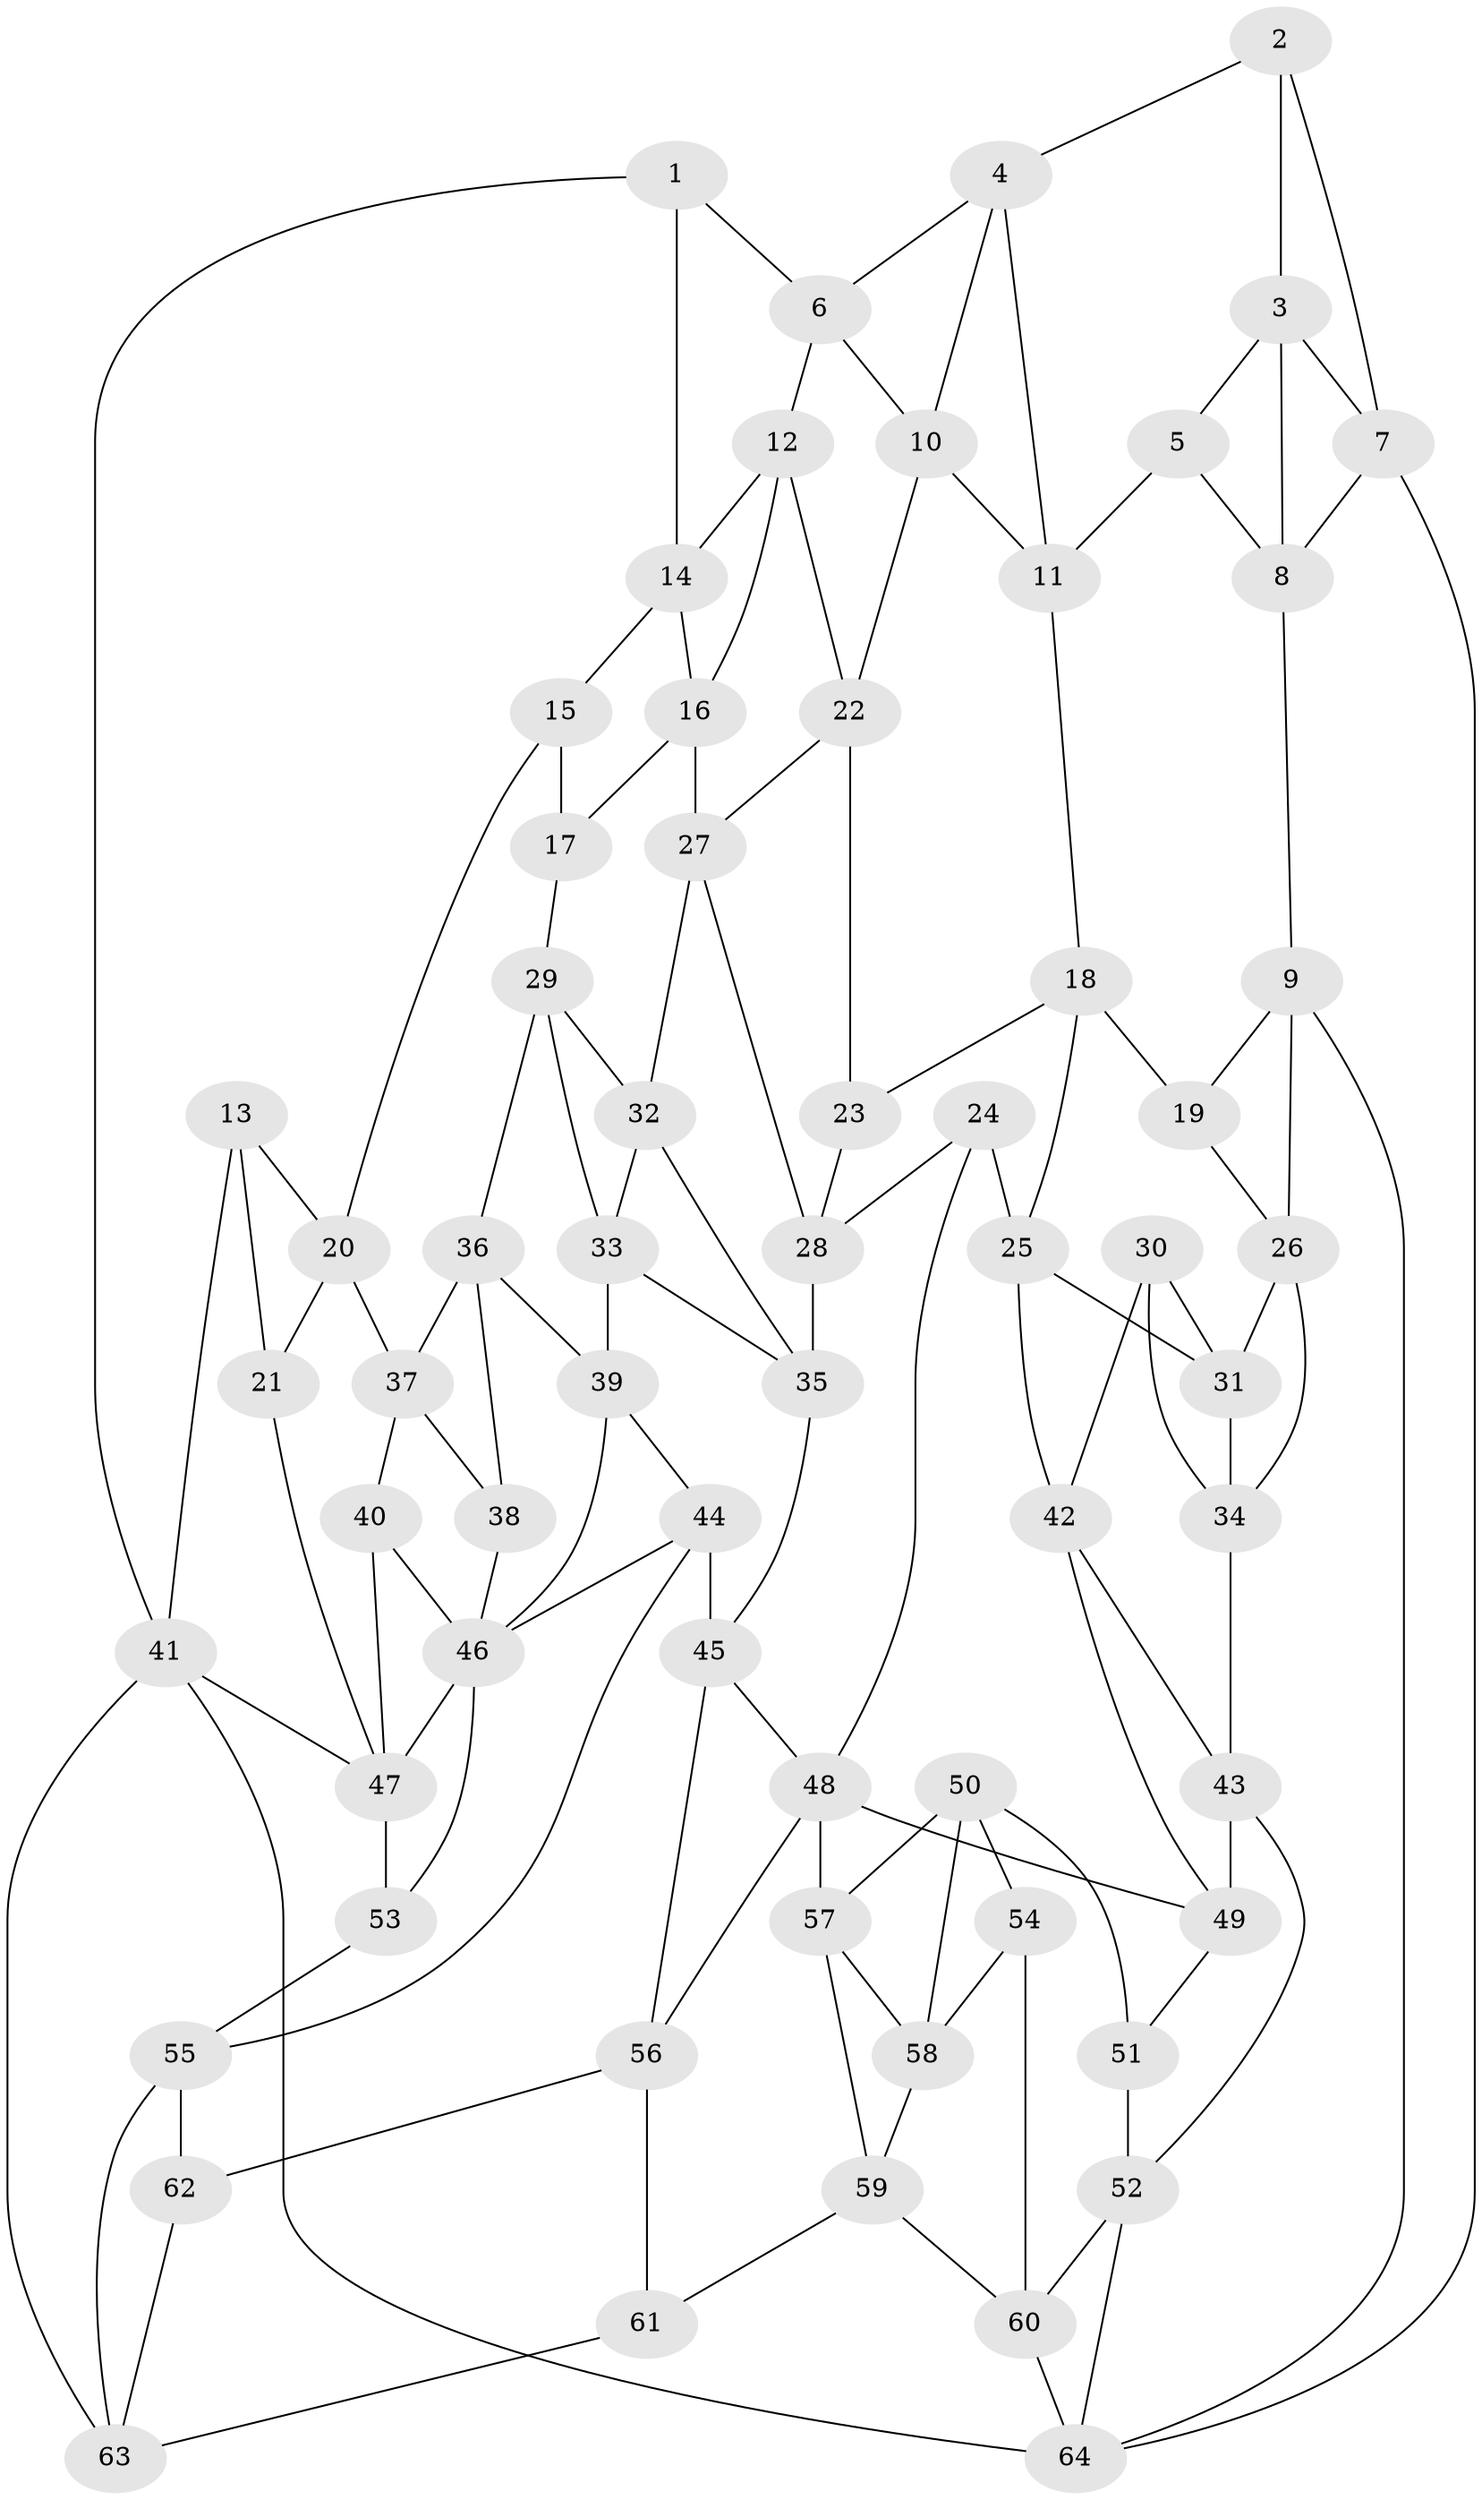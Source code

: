 // original degree distribution, {3: 0.03125, 5: 0.453125, 6: 0.265625, 4: 0.25}
// Generated by graph-tools (version 1.1) at 2025/51/03/09/25 03:51:10]
// undirected, 64 vertices, 122 edges
graph export_dot {
graph [start="1"]
  node [color=gray90,style=filled];
  1;
  2;
  3;
  4;
  5;
  6;
  7;
  8;
  9;
  10;
  11;
  12;
  13;
  14;
  15;
  16;
  17;
  18;
  19;
  20;
  21;
  22;
  23;
  24;
  25;
  26;
  27;
  28;
  29;
  30;
  31;
  32;
  33;
  34;
  35;
  36;
  37;
  38;
  39;
  40;
  41;
  42;
  43;
  44;
  45;
  46;
  47;
  48;
  49;
  50;
  51;
  52;
  53;
  54;
  55;
  56;
  57;
  58;
  59;
  60;
  61;
  62;
  63;
  64;
  1 -- 6 [weight=1.0];
  1 -- 14 [weight=1.0];
  1 -- 41 [weight=1.0];
  2 -- 3 [weight=1.0];
  2 -- 4 [weight=1.0];
  2 -- 7 [weight=1.0];
  3 -- 5 [weight=1.0];
  3 -- 7 [weight=1.0];
  3 -- 8 [weight=1.0];
  4 -- 6 [weight=1.0];
  4 -- 10 [weight=1.0];
  4 -- 11 [weight=1.0];
  5 -- 8 [weight=1.0];
  5 -- 11 [weight=1.0];
  6 -- 10 [weight=1.0];
  6 -- 12 [weight=1.0];
  7 -- 8 [weight=1.0];
  7 -- 64 [weight=1.0];
  8 -- 9 [weight=1.0];
  9 -- 19 [weight=1.0];
  9 -- 26 [weight=1.0];
  9 -- 64 [weight=1.0];
  10 -- 11 [weight=1.0];
  10 -- 22 [weight=1.0];
  11 -- 18 [weight=1.0];
  12 -- 14 [weight=1.0];
  12 -- 16 [weight=1.0];
  12 -- 22 [weight=1.0];
  13 -- 20 [weight=1.0];
  13 -- 21 [weight=1.0];
  13 -- 41 [weight=1.0];
  14 -- 15 [weight=1.0];
  14 -- 16 [weight=1.0];
  15 -- 17 [weight=1.0];
  15 -- 20 [weight=1.0];
  16 -- 17 [weight=1.0];
  16 -- 27 [weight=1.0];
  17 -- 29 [weight=1.0];
  18 -- 19 [weight=1.0];
  18 -- 23 [weight=1.0];
  18 -- 25 [weight=1.0];
  19 -- 26 [weight=1.0];
  20 -- 21 [weight=1.0];
  20 -- 37 [weight=1.0];
  21 -- 47 [weight=1.0];
  22 -- 23 [weight=1.0];
  22 -- 27 [weight=1.0];
  23 -- 28 [weight=1.0];
  24 -- 25 [weight=1.0];
  24 -- 28 [weight=1.0];
  24 -- 48 [weight=1.0];
  25 -- 31 [weight=1.0];
  25 -- 42 [weight=1.0];
  26 -- 31 [weight=1.0];
  26 -- 34 [weight=1.0];
  27 -- 28 [weight=1.0];
  27 -- 32 [weight=1.0];
  28 -- 35 [weight=1.0];
  29 -- 32 [weight=1.0];
  29 -- 33 [weight=1.0];
  29 -- 36 [weight=1.0];
  30 -- 31 [weight=1.0];
  30 -- 34 [weight=1.0];
  30 -- 42 [weight=1.0];
  31 -- 34 [weight=1.0];
  32 -- 33 [weight=1.0];
  32 -- 35 [weight=1.0];
  33 -- 35 [weight=1.0];
  33 -- 39 [weight=1.0];
  34 -- 43 [weight=1.0];
  35 -- 45 [weight=1.0];
  36 -- 37 [weight=1.0];
  36 -- 38 [weight=1.0];
  36 -- 39 [weight=1.0];
  37 -- 38 [weight=1.0];
  37 -- 40 [weight=1.0];
  38 -- 46 [weight=1.0];
  39 -- 44 [weight=1.0];
  39 -- 46 [weight=1.0];
  40 -- 46 [weight=1.0];
  40 -- 47 [weight=2.0];
  41 -- 47 [weight=1.0];
  41 -- 63 [weight=1.0];
  41 -- 64 [weight=2.0];
  42 -- 43 [weight=1.0];
  42 -- 49 [weight=1.0];
  43 -- 49 [weight=1.0];
  43 -- 52 [weight=1.0];
  44 -- 45 [weight=2.0];
  44 -- 46 [weight=1.0];
  44 -- 55 [weight=1.0];
  45 -- 48 [weight=1.0];
  45 -- 56 [weight=1.0];
  46 -- 47 [weight=1.0];
  46 -- 53 [weight=1.0];
  47 -- 53 [weight=1.0];
  48 -- 49 [weight=1.0];
  48 -- 56 [weight=1.0];
  48 -- 57 [weight=1.0];
  49 -- 51 [weight=1.0];
  50 -- 51 [weight=1.0];
  50 -- 54 [weight=1.0];
  50 -- 57 [weight=1.0];
  50 -- 58 [weight=1.0];
  51 -- 52 [weight=1.0];
  52 -- 60 [weight=1.0];
  52 -- 64 [weight=1.0];
  53 -- 55 [weight=1.0];
  54 -- 58 [weight=1.0];
  54 -- 60 [weight=1.0];
  55 -- 62 [weight=1.0];
  55 -- 63 [weight=1.0];
  56 -- 61 [weight=1.0];
  56 -- 62 [weight=1.0];
  57 -- 58 [weight=1.0];
  57 -- 59 [weight=1.0];
  58 -- 59 [weight=1.0];
  59 -- 60 [weight=1.0];
  59 -- 61 [weight=1.0];
  60 -- 64 [weight=1.0];
  61 -- 63 [weight=1.0];
  62 -- 63 [weight=1.0];
}
